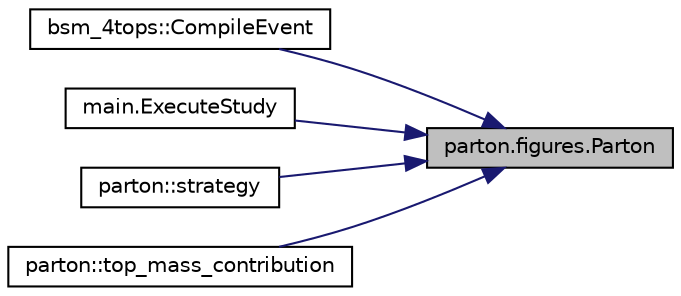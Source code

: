 digraph "parton.figures.Parton"
{
 // INTERACTIVE_SVG=YES
 // LATEX_PDF_SIZE
  edge [fontname="Helvetica",fontsize="10",labelfontname="Helvetica",labelfontsize="10"];
  node [fontname="Helvetica",fontsize="10",shape=record];
  rankdir="RL";
  Node1 [label="parton.figures.Parton",height=0.2,width=0.4,color="black", fillcolor="grey75", style="filled", fontcolor="black",tooltip=" "];
  Node1 -> Node2 [dir="back",color="midnightblue",fontsize="10",style="solid",fontname="Helvetica"];
  Node2 [label="bsm_4tops::CompileEvent",height=0.2,width=0.4,color="black", fillcolor="white", style="filled",URL="$classbsm__4tops.html#afcada10605cf6904f5e2d60c3791ffc3",tooltip=" "];
  Node1 -> Node3 [dir="back",color="midnightblue",fontsize="10",style="solid",fontname="Helvetica"];
  Node3 [label="main.ExecuteStudy",height=0.2,width=0.4,color="black", fillcolor="white", style="filled",URL="$namespacemain.html#a7afac8f5e46c718321f188d7888c2de0",tooltip=" "];
  Node1 -> Node4 [dir="back",color="midnightblue",fontsize="10",style="solid",fontname="Helvetica"];
  Node4 [label="parton::strategy",height=0.2,width=0.4,color="black", fillcolor="white", style="filled",URL="$classparton.html#abf09df1e5e6008e9af478a2f540947f8",tooltip=" "];
  Node1 -> Node5 [dir="back",color="midnightblue",fontsize="10",style="solid",fontname="Helvetica"];
  Node5 [label="parton::top_mass_contribution",height=0.2,width=0.4,color="black", fillcolor="white", style="filled",URL="$classparton.html#a1f13c60a6b920f983afdb18f352c4b2d",tooltip=" "];
}
